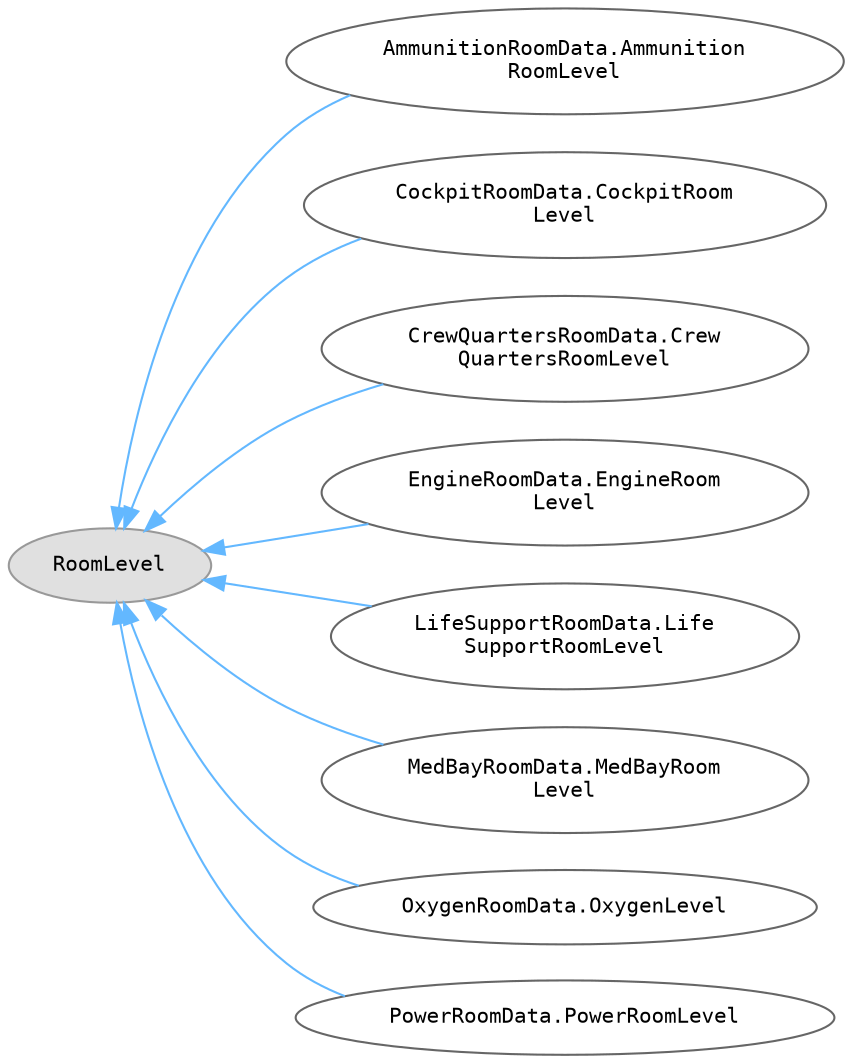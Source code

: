 digraph "Graphical Class Hierarchy"
{
 // INTERACTIVE_SVG=YES
 // LATEX_PDF_SIZE
  bgcolor="transparent";
  edge [fontname=Helvetica,fontsize=10,labelfontname=Helvetica,labelfontsize=10];
  node [fontname=Helvetica,fontsize=10,fontname=Consolas fontsize=10 style=filled height=0.2 width=0.4 margin=0.1];
  rankdir="LR";
  Node0 [id="Node000000",label="RoomLevel",height=0.2,width=0.4,color="grey60", fillcolor="#E0E0E0", style="filled",tooltip=" "];
  Node0 -> Node1 [id="edge112_Node000000_Node000001",dir="back",color="steelblue1",style="solid",tooltip=" "];
  Node1 [id="Node000001",label="AmmunitionRoomData.Ammunition\lRoomLevel",height=0.2,width=0.4,color="grey40", fillcolor="white", style="filled",URL="$class_ammunition_room_data_1_1_ammunition_room_level.html",tooltip="탄약고의 각 레벨별 데이터 구조."];
  Node0 -> Node2 [id="edge113_Node000000_Node000002",dir="back",color="steelblue1",style="solid",tooltip=" "];
  Node2 [id="Node000002",label="CockpitRoomData.CockpitRoom\lLevel",height=0.2,width=0.4,color="grey40", fillcolor="white", style="filled",URL="$class_cockpit_room_data_1_1_cockpit_room_level.html",tooltip="조종실의 레벨별 데이터 구조."];
  Node0 -> Node3 [id="edge114_Node000000_Node000003",dir="back",color="steelblue1",style="solid",tooltip=" "];
  Node3 [id="Node000003",label="CrewQuartersRoomData.Crew\lQuartersRoomLevel",height=0.2,width=0.4,color="grey40", fillcolor="white", style="filled",URL="$class_crew_quarters_room_data_1_1_crew_quarters_room_level.html",tooltip="선실의 종류별 데이터를 정의하는 클래스. 수용 인원과 선원 사기 보너스를 포함합니다."];
  Node0 -> Node4 [id="edge115_Node000000_Node000004",dir="back",color="steelblue1",style="solid",tooltip=" "];
  Node4 [id="Node000004",label="EngineRoomData.EngineRoom\lLevel",height=0.2,width=0.4,color="grey40", fillcolor="white", style="filled",URL="$class_engine_room_data_1_1_engine_room_level.html",tooltip="엔진실의 레벨별 데이터 구조."];
  Node0 -> Node5 [id="edge116_Node000000_Node000005",dir="back",color="steelblue1",style="solid",tooltip=" "];
  Node5 [id="Node000005",label="LifeSupportRoomData.Life\lSupportRoomLevel",height=0.2,width=0.4,color="grey40", fillcolor="white", style="filled",URL="$class_life_support_room_data_1_1_life_support_room_level.html",tooltip="생활 시설의 개별 종류 데이터를 정의하는 클래스."];
  Node0 -> Node6 [id="edge117_Node000000_Node000006",dir="back",color="steelblue1",style="solid",tooltip=" "];
  Node6 [id="Node000006",label="MedBayRoomData.MedBayRoom\lLevel",height=0.2,width=0.4,color="grey40", fillcolor="white", style="filled",URL="$class_med_bay_room_data_1_1_med_bay_room_level.html",tooltip="의무실의 레벨별 데이터 구조."];
  Node0 -> Node7 [id="edge118_Node000000_Node000007",dir="back",color="steelblue1",style="solid",tooltip=" "];
  Node7 [id="Node000007",label="OxygenRoomData.OxygenLevel",height=0.2,width=0.4,color="grey40", fillcolor="white", style="filled",URL="$class_oxygen_room_data_1_1_oxygen_level.html",tooltip="산소실의 레벨별 데이터 구조."];
  Node0 -> Node8 [id="edge119_Node000000_Node000008",dir="back",color="steelblue1",style="solid",tooltip=" "];
  Node8 [id="Node000008",label="PowerRoomData.PowerRoomLevel",height=0.2,width=0.4,color="grey40", fillcolor="white", style="filled",URL="$class_power_room_data_1_1_power_room_level.html",tooltip="전력실의 레벨별 데이터 구조. 특별한 속성 없이 기본 RoomLevel 속성만 사용됩니다."];
}
